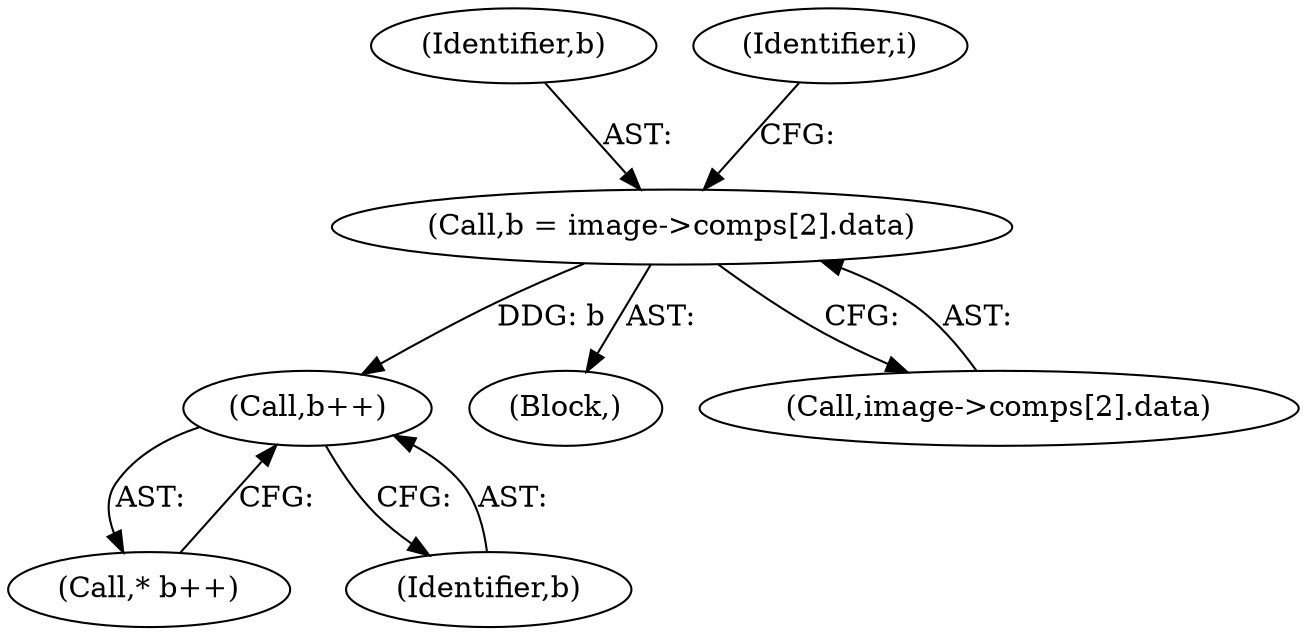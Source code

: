 digraph "0_openjpeg_2e5ab1d9987831c981ff05862e8ccf1381ed58ea@array" {
"1000836" [label="(Call,b = image->comps[2].data)"];
"1000880" [label="(Call,b++)"];
"1000837" [label="(Identifier,b)"];
"1000836" [label="(Call,b = image->comps[2].data)"];
"1000847" [label="(Identifier,i)"];
"1000879" [label="(Call,* b++)"];
"1000772" [label="(Block,)"];
"1000881" [label="(Identifier,b)"];
"1000880" [label="(Call,b++)"];
"1000838" [label="(Call,image->comps[2].data)"];
"1000836" -> "1000772"  [label="AST: "];
"1000836" -> "1000838"  [label="CFG: "];
"1000837" -> "1000836"  [label="AST: "];
"1000838" -> "1000836"  [label="AST: "];
"1000847" -> "1000836"  [label="CFG: "];
"1000836" -> "1000880"  [label="DDG: b"];
"1000880" -> "1000879"  [label="AST: "];
"1000880" -> "1000881"  [label="CFG: "];
"1000881" -> "1000880"  [label="AST: "];
"1000879" -> "1000880"  [label="CFG: "];
}
